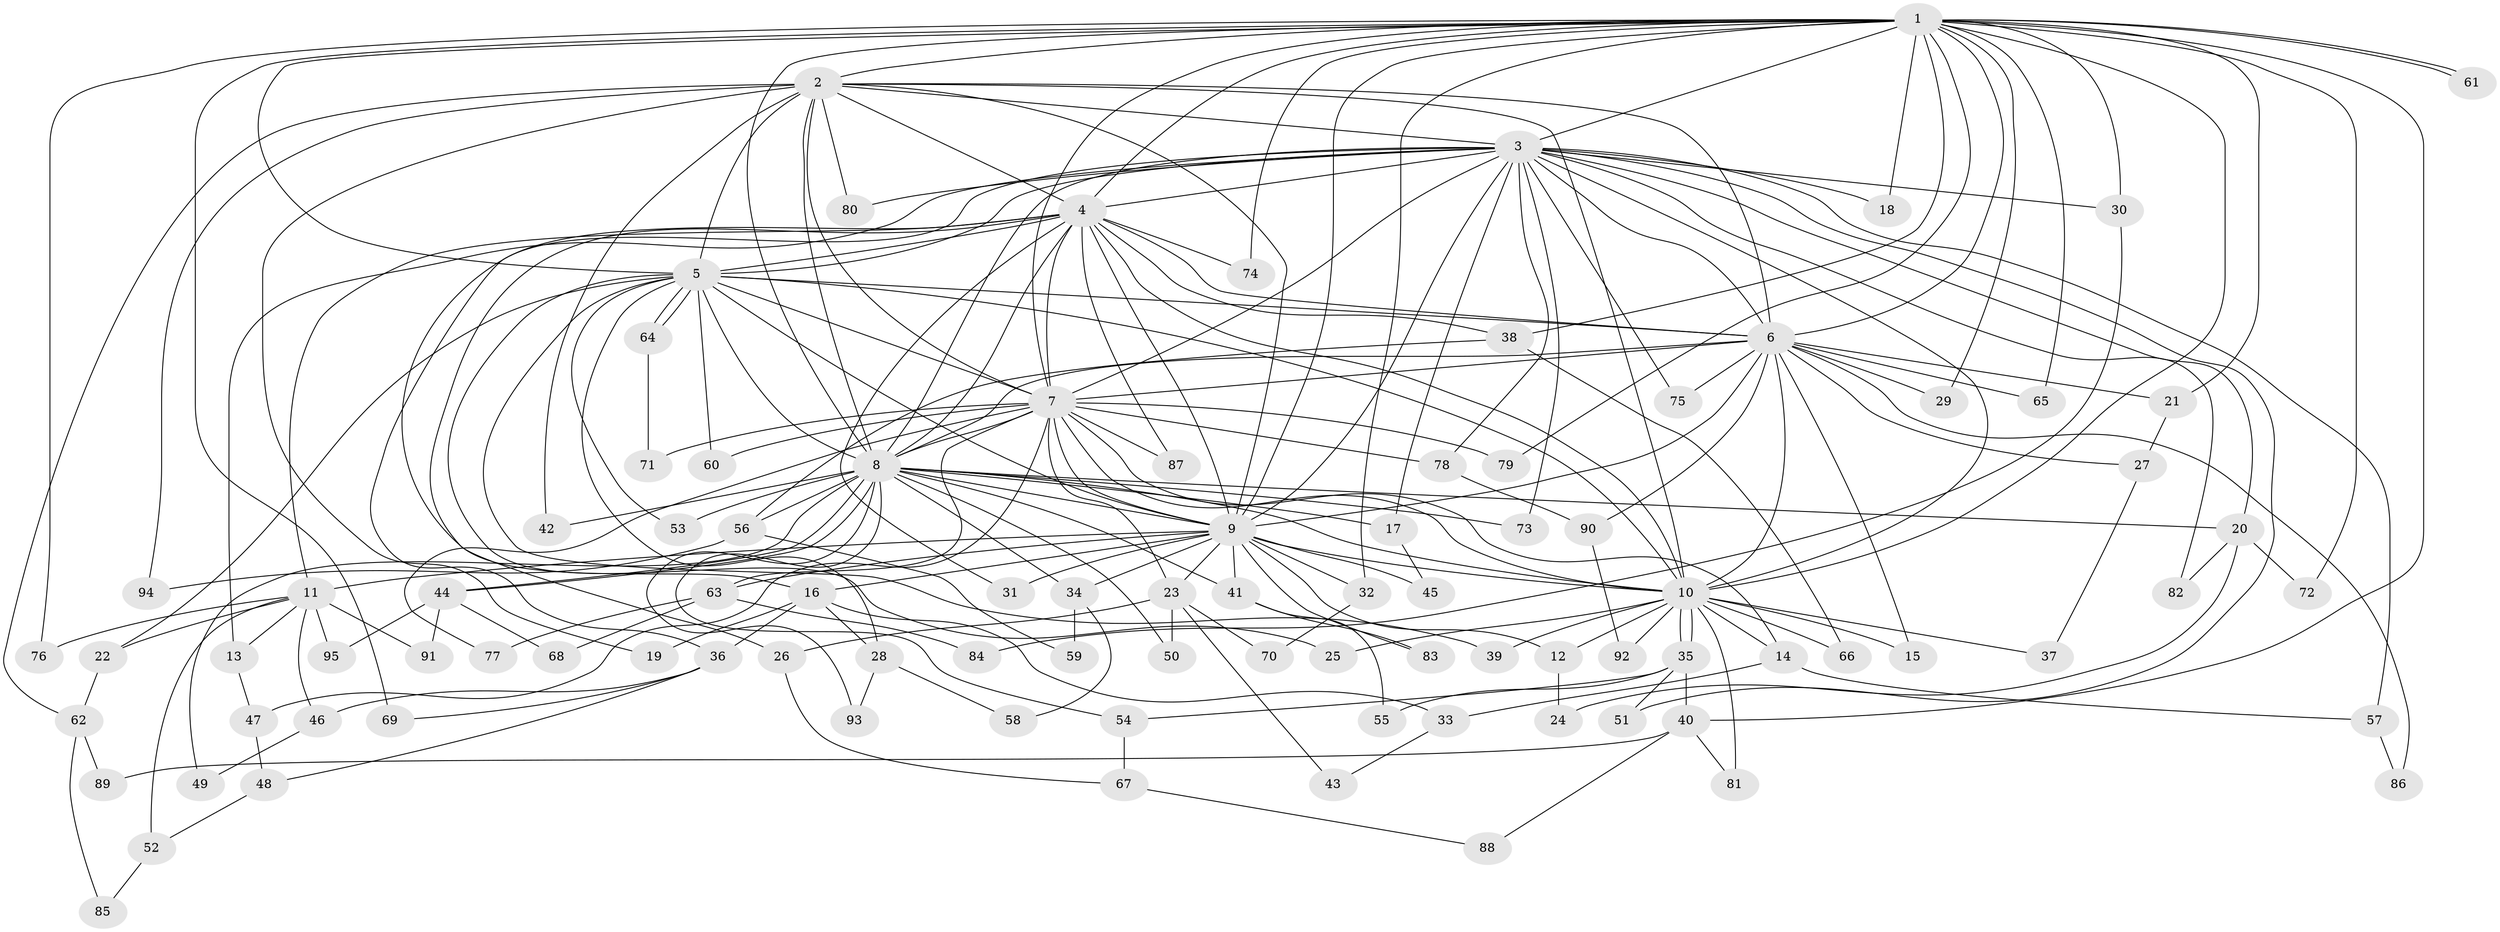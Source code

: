 // Generated by graph-tools (version 1.1) at 2025/46/03/09/25 04:46:19]
// undirected, 95 vertices, 215 edges
graph export_dot {
graph [start="1"]
  node [color=gray90,style=filled];
  1;
  2;
  3;
  4;
  5;
  6;
  7;
  8;
  9;
  10;
  11;
  12;
  13;
  14;
  15;
  16;
  17;
  18;
  19;
  20;
  21;
  22;
  23;
  24;
  25;
  26;
  27;
  28;
  29;
  30;
  31;
  32;
  33;
  34;
  35;
  36;
  37;
  38;
  39;
  40;
  41;
  42;
  43;
  44;
  45;
  46;
  47;
  48;
  49;
  50;
  51;
  52;
  53;
  54;
  55;
  56;
  57;
  58;
  59;
  60;
  61;
  62;
  63;
  64;
  65;
  66;
  67;
  68;
  69;
  70;
  71;
  72;
  73;
  74;
  75;
  76;
  77;
  78;
  79;
  80;
  81;
  82;
  83;
  84;
  85;
  86;
  87;
  88;
  89;
  90;
  91;
  92;
  93;
  94;
  95;
  1 -- 2;
  1 -- 3;
  1 -- 4;
  1 -- 5;
  1 -- 6;
  1 -- 7;
  1 -- 8;
  1 -- 9;
  1 -- 10;
  1 -- 18;
  1 -- 21;
  1 -- 29;
  1 -- 30;
  1 -- 32;
  1 -- 38;
  1 -- 40;
  1 -- 61;
  1 -- 61;
  1 -- 65;
  1 -- 69;
  1 -- 72;
  1 -- 74;
  1 -- 76;
  1 -- 79;
  2 -- 3;
  2 -- 4;
  2 -- 5;
  2 -- 6;
  2 -- 7;
  2 -- 8;
  2 -- 9;
  2 -- 10;
  2 -- 19;
  2 -- 42;
  2 -- 62;
  2 -- 80;
  2 -- 94;
  3 -- 4;
  3 -- 5;
  3 -- 6;
  3 -- 7;
  3 -- 8;
  3 -- 9;
  3 -- 10;
  3 -- 13;
  3 -- 16;
  3 -- 17;
  3 -- 18;
  3 -- 20;
  3 -- 30;
  3 -- 51;
  3 -- 57;
  3 -- 73;
  3 -- 75;
  3 -- 78;
  3 -- 80;
  3 -- 82;
  4 -- 5;
  4 -- 6;
  4 -- 7;
  4 -- 8;
  4 -- 9;
  4 -- 10;
  4 -- 11;
  4 -- 26;
  4 -- 31;
  4 -- 36;
  4 -- 38;
  4 -- 74;
  4 -- 87;
  5 -- 6;
  5 -- 7;
  5 -- 8;
  5 -- 9;
  5 -- 10;
  5 -- 22;
  5 -- 25;
  5 -- 28;
  5 -- 39;
  5 -- 53;
  5 -- 60;
  5 -- 64;
  5 -- 64;
  6 -- 7;
  6 -- 8;
  6 -- 9;
  6 -- 10;
  6 -- 15;
  6 -- 21;
  6 -- 27;
  6 -- 29;
  6 -- 65;
  6 -- 75;
  6 -- 86;
  6 -- 90;
  7 -- 8;
  7 -- 9;
  7 -- 10;
  7 -- 14;
  7 -- 23;
  7 -- 47;
  7 -- 60;
  7 -- 63;
  7 -- 71;
  7 -- 77;
  7 -- 78;
  7 -- 79;
  7 -- 87;
  8 -- 9;
  8 -- 10;
  8 -- 17;
  8 -- 20;
  8 -- 34;
  8 -- 41;
  8 -- 42;
  8 -- 44;
  8 -- 44;
  8 -- 49;
  8 -- 50;
  8 -- 53;
  8 -- 54;
  8 -- 56;
  8 -- 73;
  8 -- 93;
  9 -- 10;
  9 -- 11;
  9 -- 12;
  9 -- 16;
  9 -- 23;
  9 -- 31;
  9 -- 32;
  9 -- 34;
  9 -- 41;
  9 -- 45;
  9 -- 63;
  9 -- 83;
  10 -- 12;
  10 -- 14;
  10 -- 15;
  10 -- 25;
  10 -- 35;
  10 -- 35;
  10 -- 37;
  10 -- 39;
  10 -- 66;
  10 -- 81;
  10 -- 92;
  11 -- 13;
  11 -- 22;
  11 -- 46;
  11 -- 52;
  11 -- 76;
  11 -- 91;
  11 -- 95;
  12 -- 24;
  13 -- 47;
  14 -- 33;
  14 -- 57;
  16 -- 19;
  16 -- 28;
  16 -- 33;
  16 -- 36;
  17 -- 45;
  20 -- 24;
  20 -- 72;
  20 -- 82;
  21 -- 27;
  22 -- 62;
  23 -- 26;
  23 -- 43;
  23 -- 50;
  23 -- 70;
  26 -- 67;
  27 -- 37;
  28 -- 58;
  28 -- 93;
  30 -- 84;
  32 -- 70;
  33 -- 43;
  34 -- 58;
  34 -- 59;
  35 -- 40;
  35 -- 51;
  35 -- 54;
  35 -- 55;
  36 -- 46;
  36 -- 48;
  36 -- 69;
  38 -- 56;
  38 -- 66;
  40 -- 81;
  40 -- 88;
  40 -- 89;
  41 -- 55;
  41 -- 83;
  44 -- 68;
  44 -- 91;
  44 -- 95;
  46 -- 49;
  47 -- 48;
  48 -- 52;
  52 -- 85;
  54 -- 67;
  56 -- 59;
  56 -- 94;
  57 -- 86;
  62 -- 85;
  62 -- 89;
  63 -- 68;
  63 -- 77;
  63 -- 84;
  64 -- 71;
  67 -- 88;
  78 -- 90;
  90 -- 92;
}
